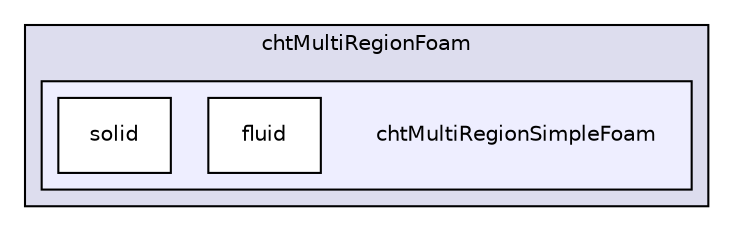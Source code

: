 digraph "applications/solvers/heatTransfer/chtMultiRegionFoam/chtMultiRegionSimpleFoam" {
  bgcolor=transparent;
  compound=true
  node [ fontsize="10", fontname="Helvetica"];
  edge [ labelfontsize="10", labelfontname="Helvetica"];
  subgraph clusterdir_b757d9b58d85b680e78ff2fbfc645379 {
    graph [ bgcolor="#ddddee", pencolor="black", label="chtMultiRegionFoam" fontname="Helvetica", fontsize="10", URL="dir_b757d9b58d85b680e78ff2fbfc645379.html"]
  subgraph clusterdir_7ecfd1dac3553496cb15f774e1c2dc42 {
    graph [ bgcolor="#eeeeff", pencolor="black", label="" URL="dir_7ecfd1dac3553496cb15f774e1c2dc42.html"];
    dir_7ecfd1dac3553496cb15f774e1c2dc42 [shape=plaintext label="chtMultiRegionSimpleFoam"];
    dir_480b20a163520755f6a315cc6ae6dab3 [shape=box label="fluid" color="black" fillcolor="white" style="filled" URL="dir_480b20a163520755f6a315cc6ae6dab3.html"];
    dir_8af865739e947a1b0575fbb3e6ebbc6d [shape=box label="solid" color="black" fillcolor="white" style="filled" URL="dir_8af865739e947a1b0575fbb3e6ebbc6d.html"];
  }
  }
}
